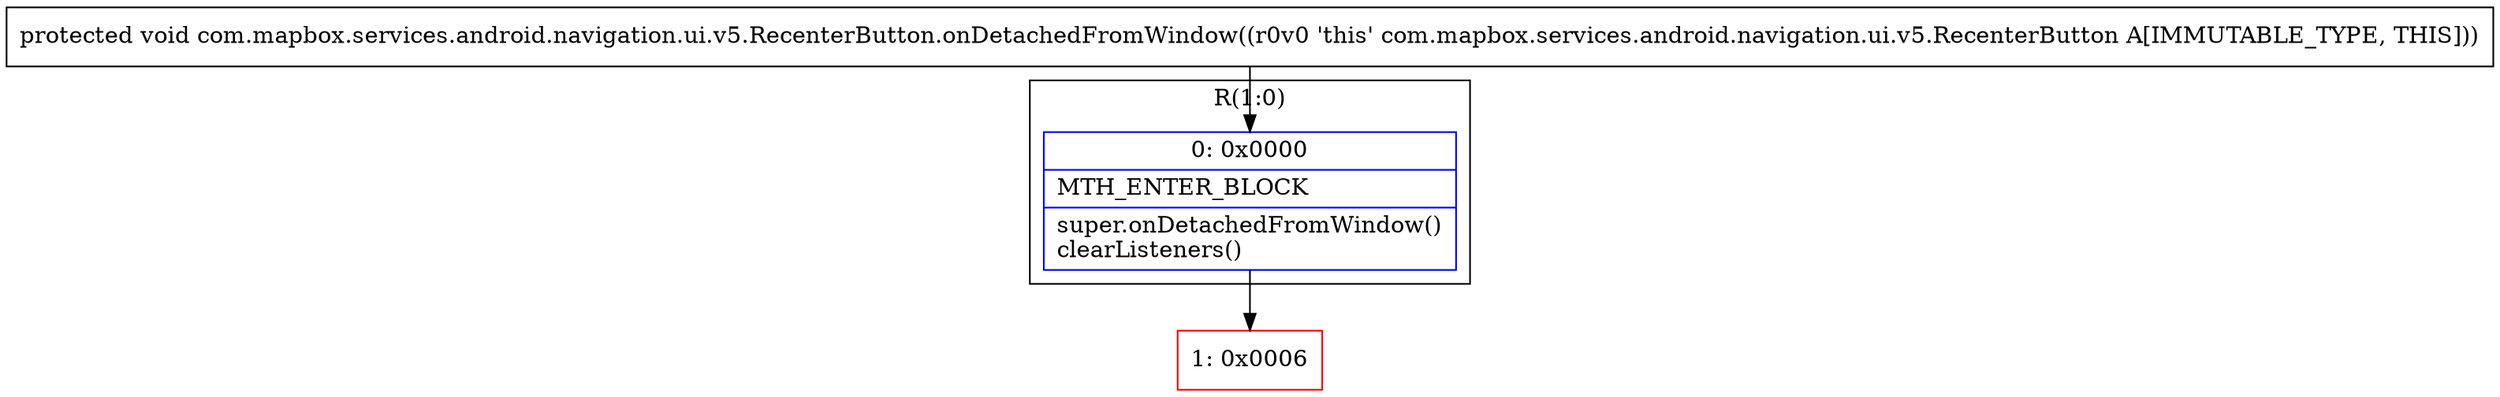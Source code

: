 digraph "CFG forcom.mapbox.services.android.navigation.ui.v5.RecenterButton.onDetachedFromWindow()V" {
subgraph cluster_Region_772794070 {
label = "R(1:0)";
node [shape=record,color=blue];
Node_0 [shape=record,label="{0\:\ 0x0000|MTH_ENTER_BLOCK\l|super.onDetachedFromWindow()\lclearListeners()\l}"];
}
Node_1 [shape=record,color=red,label="{1\:\ 0x0006}"];
MethodNode[shape=record,label="{protected void com.mapbox.services.android.navigation.ui.v5.RecenterButton.onDetachedFromWindow((r0v0 'this' com.mapbox.services.android.navigation.ui.v5.RecenterButton A[IMMUTABLE_TYPE, THIS])) }"];
MethodNode -> Node_0;
Node_0 -> Node_1;
}

